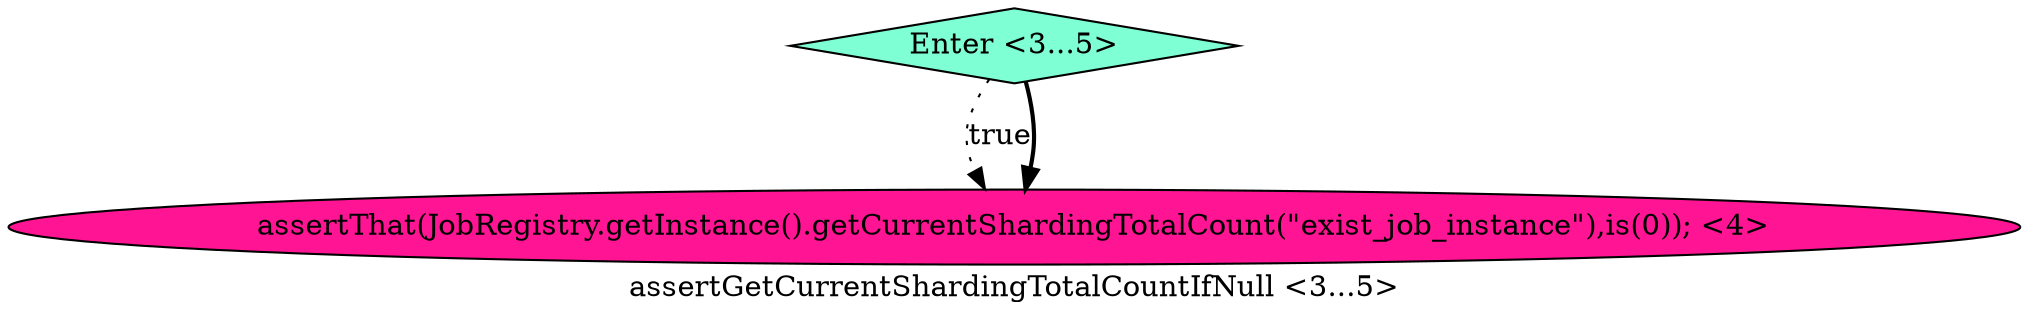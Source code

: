 digraph PDG {
label = "assertGetCurrentShardingTotalCountIfNull <3...5>";
0.1 [style = filled, label = "Enter <3...5>", fillcolor = aquamarine, shape = diamond];
0.0 [style = filled, label = "assertThat(JobRegistry.getInstance().getCurrentShardingTotalCount(\"exist_job_instance\"),is(0)); <4>", fillcolor = deeppink, shape = ellipse];
0.1 -> 0.0 [style = dotted, label="true"];
0.1 -> 0.0 [style = bold, label=""];
}
